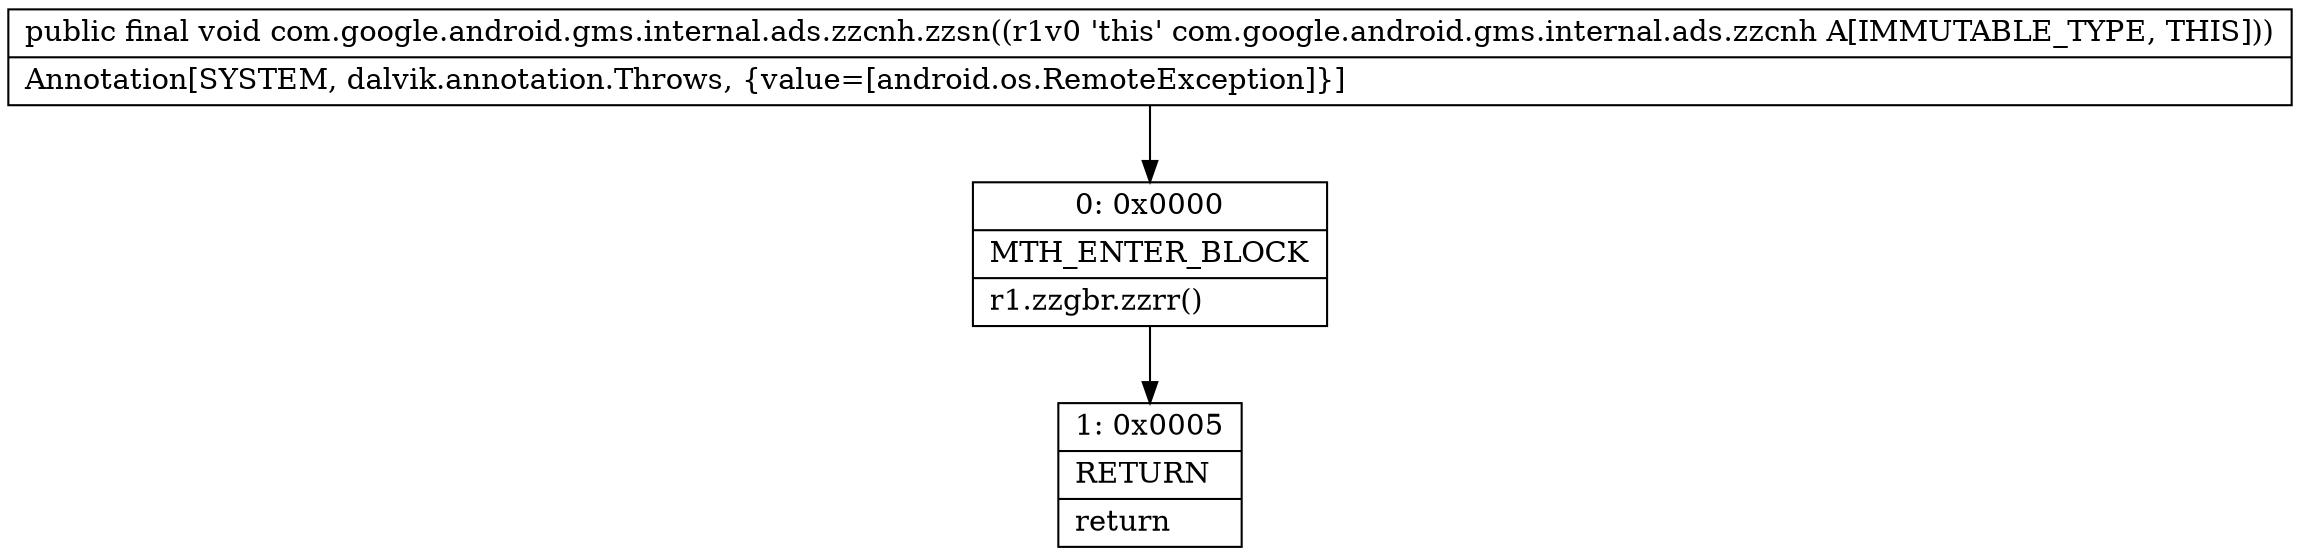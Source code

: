digraph "CFG forcom.google.android.gms.internal.ads.zzcnh.zzsn()V" {
Node_0 [shape=record,label="{0\:\ 0x0000|MTH_ENTER_BLOCK\l|r1.zzgbr.zzrr()\l}"];
Node_1 [shape=record,label="{1\:\ 0x0005|RETURN\l|return\l}"];
MethodNode[shape=record,label="{public final void com.google.android.gms.internal.ads.zzcnh.zzsn((r1v0 'this' com.google.android.gms.internal.ads.zzcnh A[IMMUTABLE_TYPE, THIS]))  | Annotation[SYSTEM, dalvik.annotation.Throws, \{value=[android.os.RemoteException]\}]\l}"];
MethodNode -> Node_0;
Node_0 -> Node_1;
}

